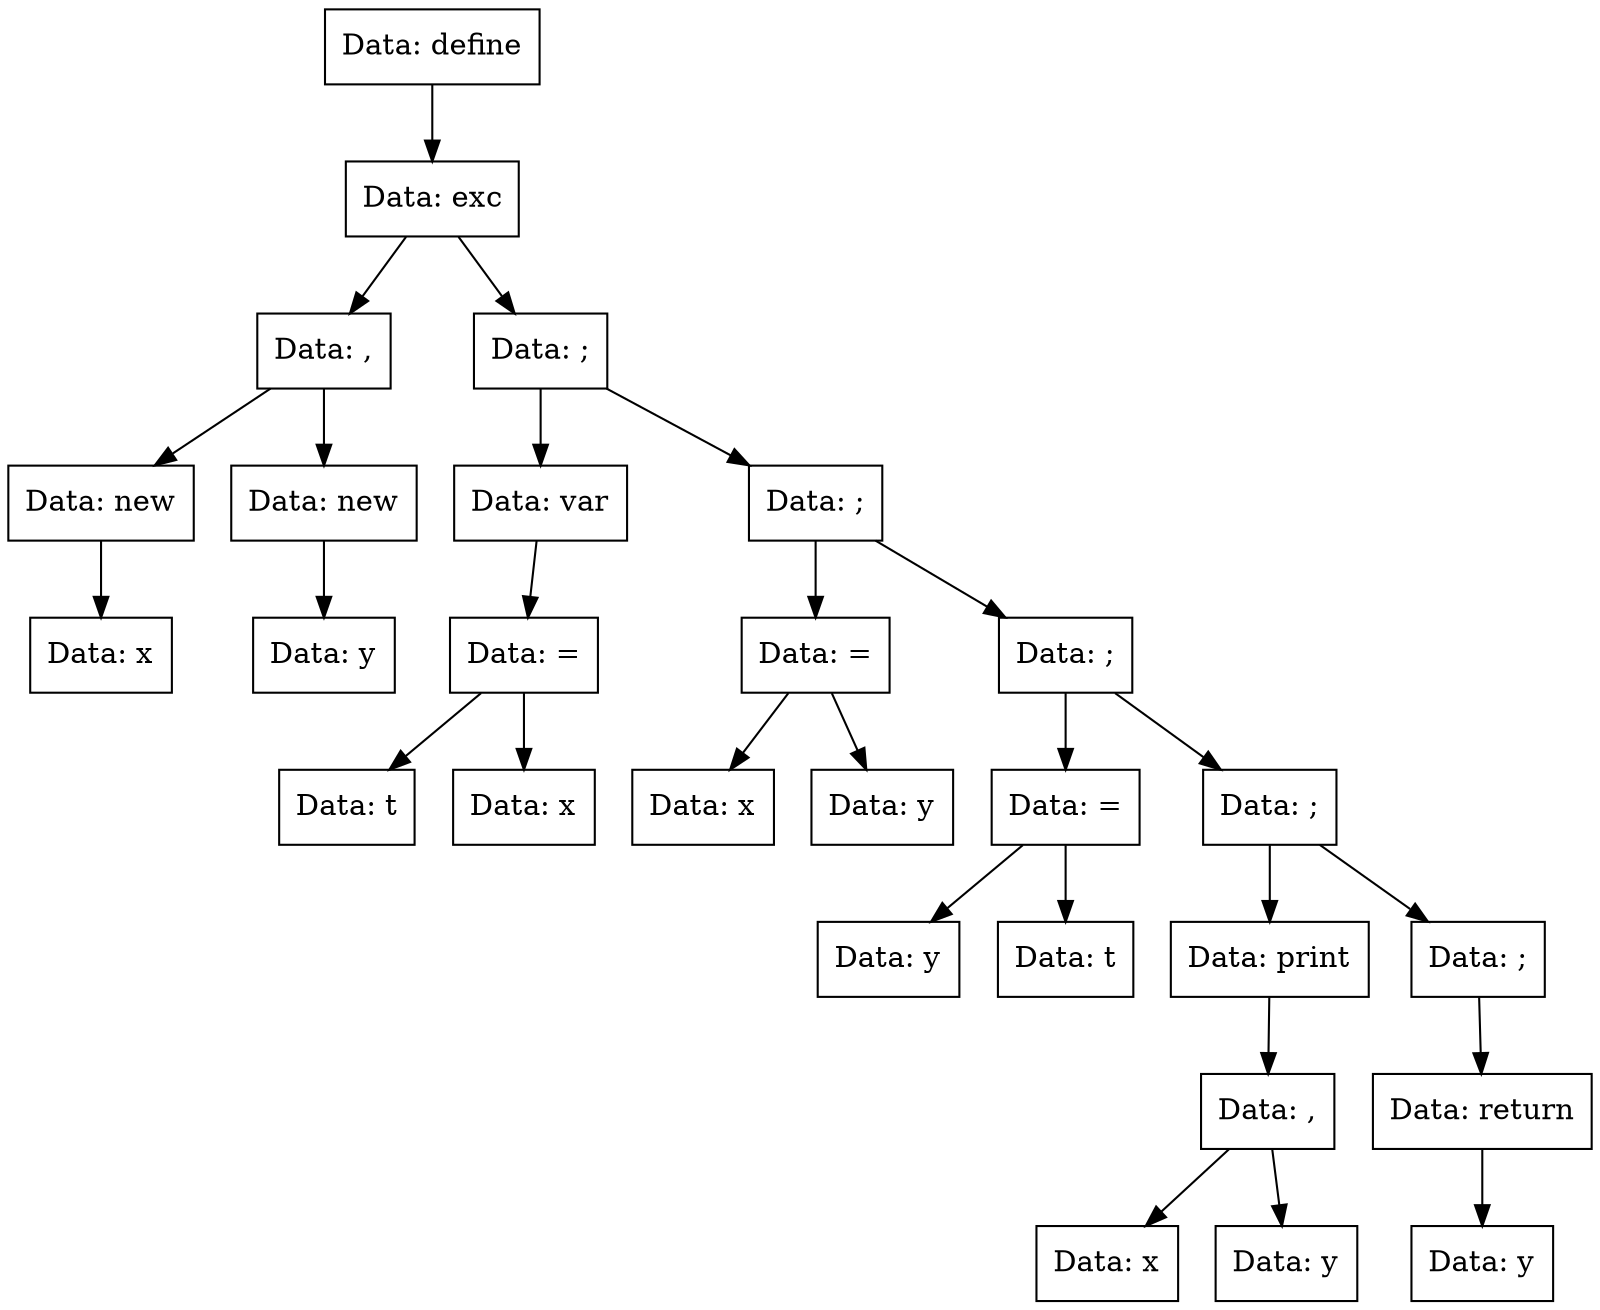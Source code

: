 digraph exc{
Node0x5641e3ba17f0[shape="record", label="Data: define"];
Node0x5641e3ba1c50[shape="record", label="Data: exc"];
Node0x5641e3ba1cf0[shape="record", label="Data: ,"];
Node0x5641e3ba19d0[shape="record", label="Data: new"];
Node0x5641e3ba1980[shape="record", label="Data: x"];
Node0x5641e3ba19d0->Node0x5641e3ba1980;
Node0x5641e3ba1cf0->Node0x5641e3ba19d0;
Node0x5641e3ba18e0[shape="record", label="Data: new"];
Node0x5641e3ba1930[shape="record", label="Data: y"];
Node0x5641e3ba18e0->Node0x5641e3ba1930;
Node0x5641e3ba1cf0->Node0x5641e3ba18e0;
Node0x5641e3ba1c50->Node0x5641e3ba1cf0;
Node0x5641e3ba1ca0[shape="record", label="Data: ;"];
Node0x5641e3ba2980[shape="record", label="Data: var"];
Node0x5641e3ba2930[shape="record", label="Data: ="];
Node0x5641e3ba1a70[shape="record", label="Data: t"];
Node0x5641e3ba2930->Node0x5641e3ba1a70;
Node0x5641e3ba1b60[shape="record", label="Data: x"];
Node0x5641e3ba2930->Node0x5641e3ba1b60;
Node0x5641e3ba2980->Node0x5641e3ba2930;
Node0x5641e3ba1ca0->Node0x5641e3ba2980;
Node0x5641e3ba1ac0[shape="record", label="Data: ;"];
Node0x5641e3ba1e30[shape="record", label="Data: ="];
Node0x5641e3ba1a20[shape="record", label="Data: x"];
Node0x5641e3ba1e30->Node0x5641e3ba1a20;
Node0x5641e3ba29d0[shape="record", label="Data: y"];
Node0x5641e3ba1e30->Node0x5641e3ba29d0;
Node0x5641e3ba1ac0->Node0x5641e3ba1e30;
Node0x5641e3ba1d90[shape="record", label="Data: ;"];
Node0x5641e3ba1840[shape="record", label="Data: ="];
Node0x5641e3ba1d40[shape="record", label="Data: y"];
Node0x5641e3ba1840->Node0x5641e3ba1d40;
Node0x5641e3ba1c00[shape="record", label="Data: t"];
Node0x5641e3ba1840->Node0x5641e3ba1c00;
Node0x5641e3ba1d90->Node0x5641e3ba1840;
Node0x5641e3ba28e0[shape="record", label="Data: ;"];
Node0x5641e3ba1ed0[shape="record", label="Data: print"];
Node0x5641e3ba1b10[shape="record", label="Data: ,"];
Node0x5641e3ba1de0[shape="record", label="Data: x"];
Node0x5641e3ba1b10->Node0x5641e3ba1de0;
Node0x5641e3ba1f20[shape="record", label="Data: y"];
Node0x5641e3ba1b10->Node0x5641e3ba1f20;
Node0x5641e3ba1ed0->Node0x5641e3ba1b10;
Node0x5641e3ba28e0->Node0x5641e3ba1ed0;
Node0x5641e3ba1890[shape="record", label="Data: ;"];
Node0x5641e3ba1bb0[shape="record", label="Data: return"];
Node0x5641e3ba1e80[shape="record", label="Data: y"];
Node0x5641e3ba1bb0->Node0x5641e3ba1e80;
Node0x5641e3ba1890->Node0x5641e3ba1bb0;
Node0x5641e3ba28e0->Node0x5641e3ba1890;
Node0x5641e3ba1d90->Node0x5641e3ba28e0;
Node0x5641e3ba1ac0->Node0x5641e3ba1d90;
Node0x5641e3ba1ca0->Node0x5641e3ba1ac0;
Node0x5641e3ba1c50->Node0x5641e3ba1ca0;
Node0x5641e3ba17f0->Node0x5641e3ba1c50;
}